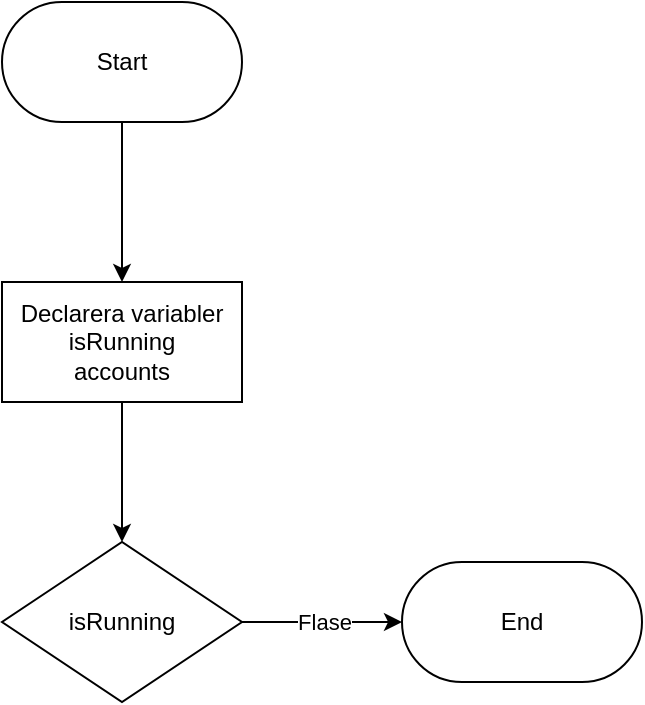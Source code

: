 <mxfile version="21.8.2" type="device">
  <diagram id="C5RBs43oDa-KdzZeNtuy" name="Page-1">
    <mxGraphModel dx="1050" dy="557" grid="1" gridSize="10" guides="1" tooltips="1" connect="1" arrows="1" fold="1" page="1" pageScale="1" pageWidth="827" pageHeight="1169" math="0" shadow="0">
      <root>
        <mxCell id="WIyWlLk6GJQsqaUBKTNV-0" />
        <mxCell id="WIyWlLk6GJQsqaUBKTNV-1" parent="WIyWlLk6GJQsqaUBKTNV-0" />
        <mxCell id="6sE2csk3cye2vYaGTCaD-12" value="" style="edgeStyle=orthogonalEdgeStyle;rounded=0;orthogonalLoop=1;jettySize=auto;html=1;" edge="1" parent="WIyWlLk6GJQsqaUBKTNV-1" source="6sE2csk3cye2vYaGTCaD-8" target="6sE2csk3cye2vYaGTCaD-11">
          <mxGeometry relative="1" as="geometry" />
        </mxCell>
        <mxCell id="6sE2csk3cye2vYaGTCaD-8" value="Start" style="rounded=1;whiteSpace=wrap;html=1;arcSize=50;" vertex="1" parent="WIyWlLk6GJQsqaUBKTNV-1">
          <mxGeometry x="40" y="40" width="120" height="60" as="geometry" />
        </mxCell>
        <mxCell id="6sE2csk3cye2vYaGTCaD-14" value="" style="edgeStyle=orthogonalEdgeStyle;rounded=0;orthogonalLoop=1;jettySize=auto;html=1;" edge="1" parent="WIyWlLk6GJQsqaUBKTNV-1" source="6sE2csk3cye2vYaGTCaD-11" target="6sE2csk3cye2vYaGTCaD-13">
          <mxGeometry relative="1" as="geometry" />
        </mxCell>
        <mxCell id="6sE2csk3cye2vYaGTCaD-11" value="Declarera variabler isRunning&lt;br&gt;accounts" style="rounded=1;whiteSpace=wrap;html=1;arcSize=0;" vertex="1" parent="WIyWlLk6GJQsqaUBKTNV-1">
          <mxGeometry x="40" y="180" width="120" height="60" as="geometry" />
        </mxCell>
        <mxCell id="6sE2csk3cye2vYaGTCaD-16" value="" style="edgeStyle=orthogonalEdgeStyle;rounded=0;orthogonalLoop=1;jettySize=auto;html=1;" edge="1" parent="WIyWlLk6GJQsqaUBKTNV-1" source="6sE2csk3cye2vYaGTCaD-13" target="6sE2csk3cye2vYaGTCaD-15">
          <mxGeometry relative="1" as="geometry" />
        </mxCell>
        <mxCell id="6sE2csk3cye2vYaGTCaD-17" value="Flase" style="edgeLabel;html=1;align=center;verticalAlign=middle;resizable=0;points=[];" vertex="1" connectable="0" parent="6sE2csk3cye2vYaGTCaD-16">
          <mxGeometry x="0.02" y="-5" relative="1" as="geometry">
            <mxPoint y="-5" as="offset" />
          </mxGeometry>
        </mxCell>
        <mxCell id="6sE2csk3cye2vYaGTCaD-13" value="isRunning" style="rhombus;whiteSpace=wrap;html=1;rounded=1;arcSize=0;" vertex="1" parent="WIyWlLk6GJQsqaUBKTNV-1">
          <mxGeometry x="40" y="310" width="120" height="80" as="geometry" />
        </mxCell>
        <mxCell id="6sE2csk3cye2vYaGTCaD-15" value="End" style="whiteSpace=wrap;html=1;rounded=1;arcSize=50;" vertex="1" parent="WIyWlLk6GJQsqaUBKTNV-1">
          <mxGeometry x="240" y="320" width="120" height="60" as="geometry" />
        </mxCell>
      </root>
    </mxGraphModel>
  </diagram>
</mxfile>

